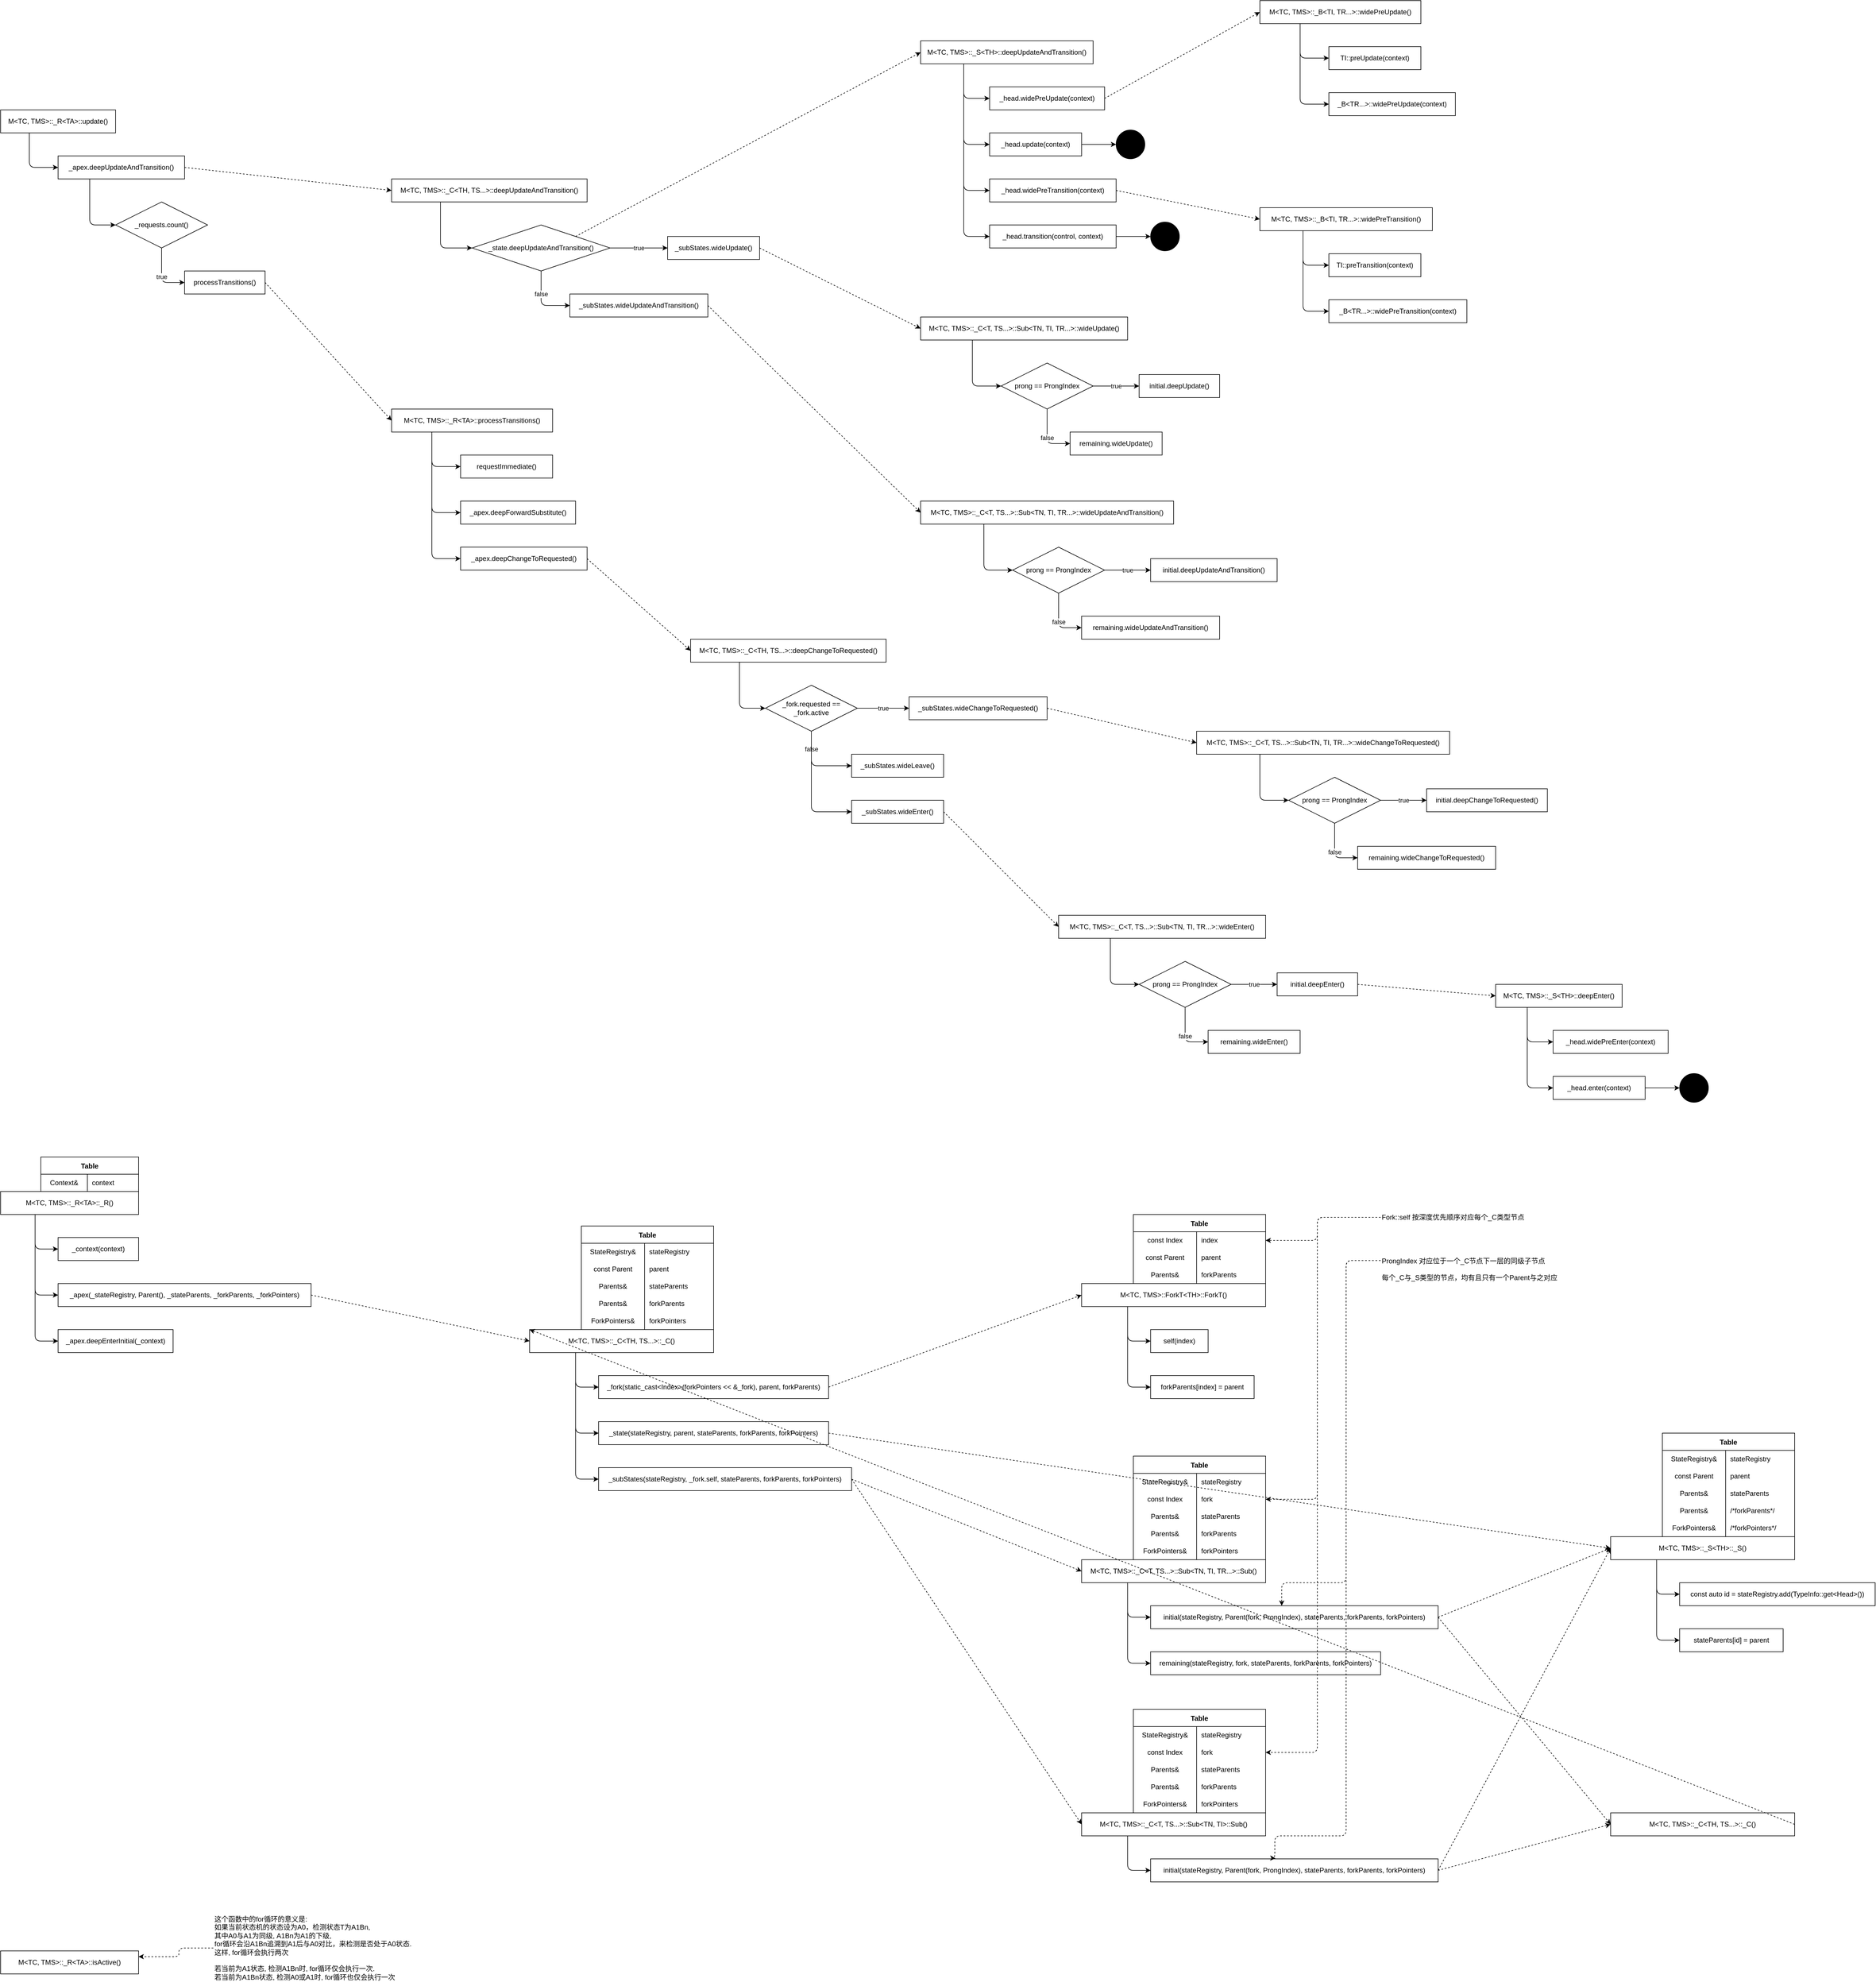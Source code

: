 <mxfile>
    <diagram id="JjKHXbfsi5SZyaeEA1-b" name="Page-1">
        <mxGraphModel dx="2333" dy="832" grid="1" gridSize="10" guides="1" tooltips="1" connect="1" arrows="1" fold="1" page="0" pageScale="1" pageWidth="827" pageHeight="1169" math="0" shadow="0">
            <root>
                <mxCell id="0"/>
                <mxCell id="1" parent="0"/>
                <mxCell id="61" style="edgeStyle=orthogonalEdgeStyle;html=1;exitX=0.25;exitY=1;exitDx=0;exitDy=0;entryX=0;entryY=0.5;entryDx=0;entryDy=0;" parent="1" source="2" target="60" edge="1">
                    <mxGeometry relative="1" as="geometry"/>
                </mxCell>
                <mxCell id="2" value="M&amp;lt;TC, TMS&amp;gt;::_R&amp;lt;TA&amp;gt;::update()" style="rounded=0;whiteSpace=wrap;html=1;" parent="1" vertex="1">
                    <mxGeometry x="-800" y="200" width="200" height="40" as="geometry"/>
                </mxCell>
                <mxCell id="7" style="edgeStyle=orthogonalEdgeStyle;html=1;exitX=0.25;exitY=1;exitDx=0;exitDy=0;entryX=0;entryY=0.5;entryDx=0;entryDy=0;" parent="1" source="3" target="6" edge="1">
                    <mxGeometry relative="1" as="geometry"/>
                </mxCell>
                <mxCell id="3" value="M&amp;lt;TC, TMS&amp;gt;::_C&amp;lt;TH, TS...&amp;gt;::deepUpdateAndTransition()" style="rounded=0;whiteSpace=wrap;html=1;" parent="1" vertex="1">
                    <mxGeometry x="-120" y="320" width="340" height="40" as="geometry"/>
                </mxCell>
                <mxCell id="9" style="html=1;entryX=0;entryY=0.5;entryDx=0;entryDy=0;exitX=1;exitY=0;exitDx=0;exitDy=0;dashed=1" parent="1" source="6" target="8" edge="1">
                    <mxGeometry relative="1" as="geometry"/>
                </mxCell>
                <mxCell id="35" value="false" style="edgeStyle=orthogonalEdgeStyle;html=1;exitX=0.5;exitY=1;exitDx=0;exitDy=0;entryX=0;entryY=0.5;entryDx=0;entryDy=0;" parent="1" source="6" target="34" edge="1">
                    <mxGeometry x="-0.273" relative="1" as="geometry">
                        <mxPoint as="offset"/>
                    </mxGeometry>
                </mxCell>
                <mxCell id="37" value="true" style="edgeStyle=orthogonalEdgeStyle;html=1;entryX=0;entryY=0.5;entryDx=0;entryDy=0;" parent="1" source="6" target="36" edge="1">
                    <mxGeometry relative="1" as="geometry"/>
                </mxCell>
                <mxCell id="6" value="_state.deepUpdateAndTransition()" style="rhombus;whiteSpace=wrap;html=1;" parent="1" vertex="1">
                    <mxGeometry x="20" y="400" width="240" height="80" as="geometry"/>
                </mxCell>
                <mxCell id="17" style="edgeStyle=orthogonalEdgeStyle;html=1;exitX=0.25;exitY=1;exitDx=0;exitDy=0;entryX=0;entryY=0.5;entryDx=0;entryDy=0;" parent="1" source="8" target="13" edge="1">
                    <mxGeometry relative="1" as="geometry"/>
                </mxCell>
                <mxCell id="18" style="edgeStyle=orthogonalEdgeStyle;html=1;exitX=0.25;exitY=1;exitDx=0;exitDy=0;entryX=0;entryY=0.5;entryDx=0;entryDy=0;" parent="1" source="8" target="14" edge="1">
                    <mxGeometry relative="1" as="geometry"/>
                </mxCell>
                <mxCell id="19" style="edgeStyle=orthogonalEdgeStyle;html=1;exitX=0.25;exitY=1;exitDx=0;exitDy=0;entryX=0;entryY=0.5;entryDx=0;entryDy=0;" parent="1" source="8" target="15" edge="1">
                    <mxGeometry relative="1" as="geometry"/>
                </mxCell>
                <mxCell id="20" style="edgeStyle=orthogonalEdgeStyle;html=1;exitX=0.25;exitY=1;exitDx=0;exitDy=0;entryX=0;entryY=0.5;entryDx=0;entryDy=0;" parent="1" source="8" target="16" edge="1">
                    <mxGeometry relative="1" as="geometry"/>
                </mxCell>
                <mxCell id="8" value="M&amp;lt;TC, TMS&amp;gt;::_S&amp;lt;TH&amp;gt;::deepUpdateAndTransition()" style="rounded=0;whiteSpace=wrap;html=1;" parent="1" vertex="1">
                    <mxGeometry x="800" y="80" width="300" height="40" as="geometry"/>
                </mxCell>
                <mxCell id="13" value="_head.widePreUpdate(context)" style="rounded=0;whiteSpace=wrap;html=1;" parent="1" vertex="1">
                    <mxGeometry x="920" y="160" width="200" height="40" as="geometry"/>
                </mxCell>
                <mxCell id="55" style="edgeStyle=orthogonalEdgeStyle;html=1;entryX=0;entryY=0.5;entryDx=0;entryDy=0;" parent="1" source="14" target="54" edge="1">
                    <mxGeometry relative="1" as="geometry"/>
                </mxCell>
                <mxCell id="14" value="_head.update(context)" style="rounded=0;whiteSpace=wrap;html=1;" parent="1" vertex="1">
                    <mxGeometry x="920" y="240" width="160" height="40" as="geometry"/>
                </mxCell>
                <mxCell id="15" value="_head.widePreTransition(context)" style="rounded=0;whiteSpace=wrap;html=1;" parent="1" vertex="1">
                    <mxGeometry x="920" y="320" width="220" height="40" as="geometry"/>
                </mxCell>
                <mxCell id="16" value="_head.transition(control, context)" style="rounded=0;whiteSpace=wrap;html=1;" parent="1" vertex="1">
                    <mxGeometry x="920" y="400" width="220" height="40" as="geometry"/>
                </mxCell>
                <mxCell id="25" style="edgeStyle=orthogonalEdgeStyle;html=1;exitX=0.25;exitY=1;exitDx=0;exitDy=0;entryX=0;entryY=0.5;entryDx=0;entryDy=0;" parent="1" source="21" target="23" edge="1">
                    <mxGeometry relative="1" as="geometry"/>
                </mxCell>
                <mxCell id="26" style="edgeStyle=orthogonalEdgeStyle;html=1;exitX=0.25;exitY=1;exitDx=0;exitDy=0;entryX=0;entryY=0.5;entryDx=0;entryDy=0;" parent="1" source="21" target="24" edge="1">
                    <mxGeometry relative="1" as="geometry"/>
                </mxCell>
                <mxCell id="21" value="M&amp;lt;TC, TMS&amp;gt;::_B&amp;lt;TI, TR...&amp;gt;::widePreUpdate()" style="rounded=0;whiteSpace=wrap;html=1;" parent="1" vertex="1">
                    <mxGeometry x="1390" y="10" width="280" height="40" as="geometry"/>
                </mxCell>
                <mxCell id="22" style="html=1;entryX=0;entryY=0.5;entryDx=0;entryDy=0;exitX=1;exitY=0.5;exitDx=0;exitDy=0;dashed=1" parent="1" source="13" target="21" edge="1">
                    <mxGeometry relative="1" as="geometry">
                        <mxPoint x="1180" y="100" as="sourcePoint"/>
                        <mxPoint x="1400" y="160" as="targetPoint"/>
                    </mxGeometry>
                </mxCell>
                <mxCell id="23" value="TI::preUpdate(context)" style="rounded=0;whiteSpace=wrap;html=1;" parent="1" vertex="1">
                    <mxGeometry x="1510" y="90" width="160" height="40" as="geometry"/>
                </mxCell>
                <mxCell id="24" value="_B&amp;lt;TR...&amp;gt;::widePreUpdate(context)" style="rounded=0;whiteSpace=wrap;html=1;" parent="1" vertex="1">
                    <mxGeometry x="1510" y="170" width="220" height="40" as="geometry"/>
                </mxCell>
                <mxCell id="27" style="edgeStyle=orthogonalEdgeStyle;html=1;exitX=0.25;exitY=1;exitDx=0;exitDy=0;entryX=0;entryY=0.5;entryDx=0;entryDy=0;" parent="1" source="29" target="30" edge="1">
                    <mxGeometry relative="1" as="geometry"/>
                </mxCell>
                <mxCell id="28" style="edgeStyle=orthogonalEdgeStyle;html=1;exitX=0.25;exitY=1;exitDx=0;exitDy=0;entryX=0;entryY=0.5;entryDx=0;entryDy=0;" parent="1" source="29" target="31" edge="1">
                    <mxGeometry relative="1" as="geometry"/>
                </mxCell>
                <mxCell id="29" value="M&amp;lt;TC, TMS&amp;gt;::_B&amp;lt;TI, TR...&amp;gt;::widePreTransition()" style="rounded=0;whiteSpace=wrap;html=1;" parent="1" vertex="1">
                    <mxGeometry x="1390" y="370" width="300" height="40" as="geometry"/>
                </mxCell>
                <mxCell id="30" value="TI::preTransition(context)" style="rounded=0;whiteSpace=wrap;html=1;" parent="1" vertex="1">
                    <mxGeometry x="1510" y="450" width="160" height="40" as="geometry"/>
                </mxCell>
                <mxCell id="31" value="_B&amp;lt;TR...&amp;gt;::widePreTransition(context)" style="rounded=0;whiteSpace=wrap;html=1;" parent="1" vertex="1">
                    <mxGeometry x="1510" y="530" width="240" height="40" as="geometry"/>
                </mxCell>
                <mxCell id="32" style="html=1;entryX=0;entryY=0.5;entryDx=0;entryDy=0;exitX=1;exitY=0.5;exitDx=0;exitDy=0;dashed=1" parent="1" source="15" target="29" edge="1">
                    <mxGeometry relative="1" as="geometry">
                        <mxPoint x="1120" y="280" as="sourcePoint"/>
                        <mxPoint x="1400" as="targetPoint"/>
                    </mxGeometry>
                </mxCell>
                <mxCell id="34" value="_subStates.wideUpdateAndTransition()" style="rounded=0;whiteSpace=wrap;html=1;" parent="1" vertex="1">
                    <mxGeometry x="190" y="520" width="240" height="40" as="geometry"/>
                </mxCell>
                <mxCell id="36" value="_subStates.wideUpdate()" style="rounded=0;whiteSpace=wrap;html=1;" parent="1" vertex="1">
                    <mxGeometry x="360" y="420" width="160" height="40" as="geometry"/>
                </mxCell>
                <mxCell id="53" style="edgeStyle=orthogonalEdgeStyle;html=1;exitX=0.25;exitY=1;exitDx=0;exitDy=0;entryX=0;entryY=0.5;entryDx=0;entryDy=0;" parent="1" source="38" target="50" edge="1">
                    <mxGeometry relative="1" as="geometry"/>
                </mxCell>
                <mxCell id="38" value="M&amp;lt;TC, TMS&amp;gt;::_C&amp;lt;T, TS...&amp;gt;::Sub&amp;lt;TN, TI, TR...&amp;gt;::wideUpdate()" style="rounded=0;whiteSpace=wrap;html=1;" parent="1" vertex="1">
                    <mxGeometry x="800" y="560" width="360" height="40" as="geometry"/>
                </mxCell>
                <mxCell id="39" style="html=1;entryX=0;entryY=0.5;entryDx=0;entryDy=0;exitX=1;exitY=0.5;exitDx=0;exitDy=0;dashed=1" parent="1" source="36" target="38" edge="1">
                    <mxGeometry relative="1" as="geometry">
                        <mxPoint x="210" y="430" as="sourcePoint"/>
                        <mxPoint x="810" y="110" as="targetPoint"/>
                    </mxGeometry>
                </mxCell>
                <mxCell id="43" style="edgeStyle=orthogonalEdgeStyle;html=1;exitX=0.25;exitY=1;exitDx=0;exitDy=0;entryX=0;entryY=0.5;entryDx=0;entryDy=0;" parent="1" source="40" target="42" edge="1">
                    <mxGeometry relative="1" as="geometry"/>
                </mxCell>
                <mxCell id="40" value="M&amp;lt;TC, TMS&amp;gt;::_C&amp;lt;T, TS...&amp;gt;::Sub&amp;lt;TN, TI, TR...&amp;gt;::wideUpdateAndTransition()" style="rounded=0;whiteSpace=wrap;html=1;" parent="1" vertex="1">
                    <mxGeometry x="800" y="880" width="440" height="40" as="geometry"/>
                </mxCell>
                <mxCell id="41" style="html=1;entryX=0;entryY=0.5;entryDx=0;entryDy=0;exitX=1;exitY=0.5;exitDx=0;exitDy=0;dashed=1" parent="1" source="34" target="40" edge="1">
                    <mxGeometry relative="1" as="geometry">
                        <mxPoint x="530" y="450" as="sourcePoint"/>
                        <mxPoint x="810" y="590" as="targetPoint"/>
                    </mxGeometry>
                </mxCell>
                <mxCell id="45" value="true" style="edgeStyle=orthogonalEdgeStyle;html=1;exitX=1;exitY=0.5;exitDx=0;exitDy=0;" parent="1" source="42" target="44" edge="1">
                    <mxGeometry relative="1" as="geometry"/>
                </mxCell>
                <mxCell id="47" value="false" style="edgeStyle=orthogonalEdgeStyle;html=1;exitX=0.5;exitY=1;exitDx=0;exitDy=0;entryX=0;entryY=0.5;entryDx=0;entryDy=0;" parent="1" source="42" target="46" edge="1">
                    <mxGeometry relative="1" as="geometry"/>
                </mxCell>
                <mxCell id="42" value="prong == ProngIndex" style="rhombus;whiteSpace=wrap;html=1;" parent="1" vertex="1">
                    <mxGeometry x="960" y="960" width="160" height="80" as="geometry"/>
                </mxCell>
                <mxCell id="44" value="initial.deepUpdateAndTransition()" style="rounded=0;whiteSpace=wrap;html=1;" parent="1" vertex="1">
                    <mxGeometry x="1200" y="980" width="220" height="40" as="geometry"/>
                </mxCell>
                <mxCell id="46" value="remaining.wideUpdateAndTransition()" style="rounded=0;whiteSpace=wrap;html=1;" parent="1" vertex="1">
                    <mxGeometry x="1080" y="1080" width="240" height="40" as="geometry"/>
                </mxCell>
                <mxCell id="48" value="true" style="edgeStyle=orthogonalEdgeStyle;html=1;exitX=1;exitY=0.5;exitDx=0;exitDy=0;" parent="1" source="50" target="51" edge="1">
                    <mxGeometry relative="1" as="geometry"/>
                </mxCell>
                <mxCell id="49" value="false" style="edgeStyle=orthogonalEdgeStyle;html=1;exitX=0.5;exitY=1;exitDx=0;exitDy=0;entryX=0;entryY=0.5;entryDx=0;entryDy=0;" parent="1" source="50" target="52" edge="1">
                    <mxGeometry relative="1" as="geometry"/>
                </mxCell>
                <mxCell id="50" value="prong == ProngIndex" style="rhombus;whiteSpace=wrap;html=1;" parent="1" vertex="1">
                    <mxGeometry x="940" y="640" width="160" height="80" as="geometry"/>
                </mxCell>
                <mxCell id="51" value="initial.deepUpdate()" style="rounded=0;whiteSpace=wrap;html=1;" parent="1" vertex="1">
                    <mxGeometry x="1180" y="660" width="140" height="40" as="geometry"/>
                </mxCell>
                <mxCell id="52" value="remaining.wideUpdate()" style="rounded=0;whiteSpace=wrap;html=1;" parent="1" vertex="1">
                    <mxGeometry x="1060" y="760" width="160" height="40" as="geometry"/>
                </mxCell>
                <mxCell id="54" value="" style="ellipse;whiteSpace=wrap;html=1;aspect=fixed;fillColor=#000000;" parent="1" vertex="1">
                    <mxGeometry x="1140" y="235" width="50" height="50" as="geometry"/>
                </mxCell>
                <mxCell id="56" style="edgeStyle=orthogonalEdgeStyle;html=1;entryX=0;entryY=0.5;entryDx=0;entryDy=0;" parent="1" source="16" target="57" edge="1">
                    <mxGeometry relative="1" as="geometry">
                        <mxPoint x="1140" y="420" as="sourcePoint"/>
                    </mxGeometry>
                </mxCell>
                <mxCell id="57" value="" style="ellipse;whiteSpace=wrap;html=1;aspect=fixed;fillColor=#000000;" parent="1" vertex="1">
                    <mxGeometry x="1200" y="395" width="50" height="50" as="geometry"/>
                </mxCell>
                <mxCell id="64" style="edgeStyle=orthogonalEdgeStyle;html=1;exitX=0.25;exitY=1;exitDx=0;exitDy=0;entryX=0;entryY=0.5;entryDx=0;entryDy=0;" parent="1" source="60" target="63" edge="1">
                    <mxGeometry relative="1" as="geometry"/>
                </mxCell>
                <mxCell id="60" value="_apex.deepUpdateAndTransition()" style="rounded=0;whiteSpace=wrap;html=1;" parent="1" vertex="1">
                    <mxGeometry x="-700" y="280" width="220" height="40" as="geometry"/>
                </mxCell>
                <mxCell id="62" style="html=1;entryX=0;entryY=0.5;entryDx=0;entryDy=0;exitX=1;exitY=0.5;exitDx=0;exitDy=0;dashed=1" parent="1" source="60" target="3" edge="1">
                    <mxGeometry relative="1" as="geometry">
                        <mxPoint x="-380" y="410" as="sourcePoint"/>
                        <mxPoint x="-100" y="550" as="targetPoint"/>
                    </mxGeometry>
                </mxCell>
                <mxCell id="66" value="true" style="edgeStyle=orthogonalEdgeStyle;html=1;entryX=0;entryY=0.5;entryDx=0;entryDy=0;exitX=0.5;exitY=1;exitDx=0;exitDy=0;" parent="1" source="63" target="65" edge="1">
                    <mxGeometry relative="1" as="geometry">
                        <mxPoint x="-490" y="460" as="sourcePoint"/>
                    </mxGeometry>
                </mxCell>
                <mxCell id="63" value="_requests.count()" style="rhombus;whiteSpace=wrap;html=1;" parent="1" vertex="1">
                    <mxGeometry x="-600" y="360" width="160" height="80" as="geometry"/>
                </mxCell>
                <mxCell id="65" value="processTransitions()" style="rounded=0;whiteSpace=wrap;html=1;" parent="1" vertex="1">
                    <mxGeometry x="-480" y="480" width="140" height="40" as="geometry"/>
                </mxCell>
                <mxCell id="70" style="edgeStyle=orthogonalEdgeStyle;html=1;exitX=0.25;exitY=1;exitDx=0;exitDy=0;entryX=0;entryY=0.5;entryDx=0;entryDy=0;" parent="1" source="67" target="69" edge="1">
                    <mxGeometry relative="1" as="geometry"/>
                </mxCell>
                <mxCell id="72" style="edgeStyle=orthogonalEdgeStyle;html=1;exitX=0.25;exitY=1;exitDx=0;exitDy=0;entryX=0;entryY=0.5;entryDx=0;entryDy=0;" parent="1" source="67" target="71" edge="1">
                    <mxGeometry relative="1" as="geometry"/>
                </mxCell>
                <mxCell id="74" style="edgeStyle=orthogonalEdgeStyle;html=1;exitX=0.25;exitY=1;exitDx=0;exitDy=0;entryX=0;entryY=0.5;entryDx=0;entryDy=0;" parent="1" source="67" target="73" edge="1">
                    <mxGeometry relative="1" as="geometry"/>
                </mxCell>
                <mxCell id="67" value="M&amp;lt;TC, TMS&amp;gt;::_R&amp;lt;TA&amp;gt;::processTransitions()" style="rounded=0;whiteSpace=wrap;html=1;" parent="1" vertex="1">
                    <mxGeometry x="-120" y="720" width="280" height="40" as="geometry"/>
                </mxCell>
                <mxCell id="68" style="html=1;entryX=0;entryY=0.5;entryDx=0;entryDy=0;exitX=1;exitY=0.5;exitDx=0;exitDy=0;dashed=1" parent="1" source="65" target="67" edge="1">
                    <mxGeometry relative="1" as="geometry">
                        <mxPoint x="-340" y="560" as="sourcePoint"/>
                        <mxPoint x="20" y="600" as="targetPoint"/>
                    </mxGeometry>
                </mxCell>
                <mxCell id="69" value="requestImmediate()" style="rounded=0;whiteSpace=wrap;html=1;" parent="1" vertex="1">
                    <mxGeometry y="800" width="160" height="40" as="geometry"/>
                </mxCell>
                <mxCell id="71" value="_apex.deepForwardSubstitute()" style="rounded=0;whiteSpace=wrap;html=1;" parent="1" vertex="1">
                    <mxGeometry y="880" width="200" height="40" as="geometry"/>
                </mxCell>
                <mxCell id="73" value="_apex.deepChangeToRequested()" style="rounded=0;whiteSpace=wrap;html=1;" parent="1" vertex="1">
                    <mxGeometry y="960" width="220" height="40" as="geometry"/>
                </mxCell>
                <mxCell id="89" style="edgeStyle=orthogonalEdgeStyle;html=1;exitX=0.25;exitY=1;exitDx=0;exitDy=0;entryX=0;entryY=0.5;entryDx=0;entryDy=0;" parent="1" source="75" target="88" edge="1">
                    <mxGeometry relative="1" as="geometry"/>
                </mxCell>
                <mxCell id="75" value="M&amp;lt;TC, TMS&amp;gt;::_C&amp;lt;TH, TS...&amp;gt;::deepChangeToRequested()" style="rounded=0;whiteSpace=wrap;html=1;" parent="1" vertex="1">
                    <mxGeometry x="400" y="1120" width="340" height="40" as="geometry"/>
                </mxCell>
                <mxCell id="76" style="html=1;entryX=0;entryY=0.5;entryDx=0;entryDy=0;exitX=1;exitY=0.5;exitDx=0;exitDy=0;dashed=1" parent="1" source="73" target="75" edge="1">
                    <mxGeometry relative="1" as="geometry">
                        <mxPoint x="440" y="550" as="sourcePoint"/>
                        <mxPoint x="810" y="910" as="targetPoint"/>
                    </mxGeometry>
                </mxCell>
                <mxCell id="77" value="_subStates.wideChangeToRequested()" style="rounded=0;whiteSpace=wrap;html=1;" parent="1" vertex="1">
                    <mxGeometry x="780" y="1220" width="240" height="40" as="geometry"/>
                </mxCell>
                <mxCell id="87" style="edgeStyle=orthogonalEdgeStyle;html=1;exitX=0.25;exitY=1;exitDx=0;exitDy=0;entryX=0;entryY=0.5;entryDx=0;entryDy=0;" parent="1" source="80" target="84" edge="1">
                    <mxGeometry relative="1" as="geometry"/>
                </mxCell>
                <mxCell id="80" value="M&amp;lt;TC, TMS&amp;gt;::_C&amp;lt;T, TS...&amp;gt;::Sub&amp;lt;TN, TI, TR...&amp;gt;::wideChangeToRequested()" style="rounded=0;whiteSpace=wrap;html=1;" parent="1" vertex="1">
                    <mxGeometry x="1280" y="1280" width="440" height="40" as="geometry"/>
                </mxCell>
                <mxCell id="81" style="html=1;exitX=1;exitY=0.5;exitDx=0;exitDy=0;dashed=1;entryX=0;entryY=0.5;entryDx=0;entryDy=0;" parent="1" source="77" target="80" edge="1">
                    <mxGeometry relative="1" as="geometry">
                        <mxPoint x="935" y="1100" as="sourcePoint"/>
                        <mxPoint x="1325" y="1580" as="targetPoint"/>
                    </mxGeometry>
                </mxCell>
                <mxCell id="82" value="true" style="edgeStyle=orthogonalEdgeStyle;html=1;exitX=1;exitY=0.5;exitDx=0;exitDy=0;" parent="1" source="84" target="85" edge="1">
                    <mxGeometry relative="1" as="geometry"/>
                </mxCell>
                <mxCell id="83" value="false" style="edgeStyle=orthogonalEdgeStyle;html=1;exitX=0.5;exitY=1;exitDx=0;exitDy=0;entryX=0;entryY=0.5;entryDx=0;entryDy=0;" parent="1" source="84" target="86" edge="1">
                    <mxGeometry relative="1" as="geometry"/>
                </mxCell>
                <mxCell id="84" value="prong == ProngIndex" style="rhombus;whiteSpace=wrap;html=1;" parent="1" vertex="1">
                    <mxGeometry x="1440" y="1360" width="160" height="80" as="geometry"/>
                </mxCell>
                <mxCell id="85" value="initial.deepChangeToRequested()" style="rounded=0;whiteSpace=wrap;html=1;" parent="1" vertex="1">
                    <mxGeometry x="1680" y="1380" width="210" height="40" as="geometry"/>
                </mxCell>
                <mxCell id="86" value="remaining.wideChangeToRequested()" style="rounded=0;whiteSpace=wrap;html=1;" parent="1" vertex="1">
                    <mxGeometry x="1560" y="1480" width="240" height="40" as="geometry"/>
                </mxCell>
                <mxCell id="90" value="true" style="edgeStyle=orthogonalEdgeStyle;html=1;" parent="1" source="88" target="77" edge="1">
                    <mxGeometry relative="1" as="geometry"/>
                </mxCell>
                <mxCell id="92" value="false" style="edgeStyle=orthogonalEdgeStyle;html=1;exitX=0.5;exitY=1;exitDx=0;exitDy=0;entryX=0;entryY=0.5;entryDx=0;entryDy=0;" parent="1" source="88" target="91" edge="1">
                    <mxGeometry x="-0.529" relative="1" as="geometry">
                        <mxPoint as="offset"/>
                    </mxGeometry>
                </mxCell>
                <mxCell id="94" style="edgeStyle=orthogonalEdgeStyle;html=1;exitX=0.5;exitY=1;exitDx=0;exitDy=0;entryX=0;entryY=0.5;entryDx=0;entryDy=0;" parent="1" source="88" target="93" edge="1">
                    <mxGeometry relative="1" as="geometry"/>
                </mxCell>
                <mxCell id="88" value="_fork.requested == _fork.active" style="rhombus;whiteSpace=wrap;html=1;" parent="1" vertex="1">
                    <mxGeometry x="530" y="1200" width="160" height="80" as="geometry"/>
                </mxCell>
                <mxCell id="91" value="_subStates.wideLeave()" style="rounded=0;whiteSpace=wrap;html=1;" parent="1" vertex="1">
                    <mxGeometry x="680" y="1320" width="160" height="40" as="geometry"/>
                </mxCell>
                <mxCell id="93" value="_subStates.wideEnter()" style="rounded=0;whiteSpace=wrap;html=1;" parent="1" vertex="1">
                    <mxGeometry x="680" y="1400" width="160" height="40" as="geometry"/>
                </mxCell>
                <mxCell id="102" style="edgeStyle=orthogonalEdgeStyle;html=1;exitX=0.25;exitY=1;exitDx=0;exitDy=0;entryX=0;entryY=0.5;entryDx=0;entryDy=0;" parent="1" source="95" target="99" edge="1">
                    <mxGeometry relative="1" as="geometry"/>
                </mxCell>
                <mxCell id="95" value="M&amp;lt;TC, TMS&amp;gt;::_C&amp;lt;T, TS...&amp;gt;::Sub&amp;lt;TN, TI, TR...&amp;gt;::wideEnter()" style="rounded=0;whiteSpace=wrap;html=1;" parent="1" vertex="1">
                    <mxGeometry x="1040" y="1600" width="360" height="40" as="geometry"/>
                </mxCell>
                <mxCell id="96" style="html=1;exitX=1;exitY=0.5;exitDx=0;exitDy=0;dashed=1;entryX=0;entryY=0.5;entryDx=0;entryDy=0;" parent="1" source="93" target="95" edge="1">
                    <mxGeometry relative="1" as="geometry">
                        <mxPoint x="1030" y="1250" as="sourcePoint"/>
                        <mxPoint x="1290" y="1310" as="targetPoint"/>
                    </mxGeometry>
                </mxCell>
                <mxCell id="97" value="true" style="edgeStyle=orthogonalEdgeStyle;html=1;exitX=1;exitY=0.5;exitDx=0;exitDy=0;" parent="1" source="99" target="100" edge="1">
                    <mxGeometry relative="1" as="geometry"/>
                </mxCell>
                <mxCell id="98" value="false" style="edgeStyle=orthogonalEdgeStyle;html=1;exitX=0.5;exitY=1;exitDx=0;exitDy=0;entryX=0;entryY=0.5;entryDx=0;entryDy=0;" parent="1" source="99" target="101" edge="1">
                    <mxGeometry relative="1" as="geometry"/>
                </mxCell>
                <mxCell id="99" value="prong == ProngIndex" style="rhombus;whiteSpace=wrap;html=1;" parent="1" vertex="1">
                    <mxGeometry x="1180" y="1680" width="160" height="80" as="geometry"/>
                </mxCell>
                <mxCell id="100" value="initial.deepEnter()" style="rounded=0;whiteSpace=wrap;html=1;" parent="1" vertex="1">
                    <mxGeometry x="1420" y="1700" width="140" height="40" as="geometry"/>
                </mxCell>
                <mxCell id="101" value="remaining.wideEnter()" style="rounded=0;whiteSpace=wrap;html=1;" parent="1" vertex="1">
                    <mxGeometry x="1300" y="1800" width="160" height="40" as="geometry"/>
                </mxCell>
                <mxCell id="109" style="edgeStyle=orthogonalEdgeStyle;html=1;exitX=0.25;exitY=1;exitDx=0;exitDy=0;entryX=0;entryY=0.5;entryDx=0;entryDy=0;" parent="1" source="103" target="105" edge="1">
                    <mxGeometry relative="1" as="geometry"/>
                </mxCell>
                <mxCell id="110" style="edgeStyle=orthogonalEdgeStyle;html=1;exitX=0.25;exitY=1;exitDx=0;exitDy=0;entryX=0;entryY=0.5;entryDx=0;entryDy=0;" parent="1" source="103" target="107" edge="1">
                    <mxGeometry relative="1" as="geometry"/>
                </mxCell>
                <mxCell id="103" value="M&amp;lt;TC, TMS&amp;gt;::_S&amp;lt;TH&amp;gt;::deepEnter()" style="rounded=0;whiteSpace=wrap;html=1;" parent="1" vertex="1">
                    <mxGeometry x="1800" y="1720" width="220" height="40" as="geometry"/>
                </mxCell>
                <mxCell id="104" style="html=1;exitX=1;exitY=0.5;exitDx=0;exitDy=0;dashed=1;entryX=0;entryY=0.5;entryDx=0;entryDy=0;" parent="1" source="100" target="103" edge="1">
                    <mxGeometry relative="1" as="geometry">
                        <mxPoint x="1560" y="1780" as="sourcePoint"/>
                        <mxPoint x="1820" y="1840" as="targetPoint"/>
                    </mxGeometry>
                </mxCell>
                <mxCell id="105" value="_head.widePreEnter(context)" style="rounded=0;whiteSpace=wrap;html=1;" parent="1" vertex="1">
                    <mxGeometry x="1900" y="1800" width="200" height="40" as="geometry"/>
                </mxCell>
                <mxCell id="106" style="edgeStyle=orthogonalEdgeStyle;html=1;entryX=0;entryY=0.5;entryDx=0;entryDy=0;" parent="1" source="107" target="108" edge="1">
                    <mxGeometry relative="1" as="geometry"/>
                </mxCell>
                <mxCell id="107" value="_head.enter(context)" style="rounded=0;whiteSpace=wrap;html=1;" parent="1" vertex="1">
                    <mxGeometry x="1900" y="1880" width="160" height="40" as="geometry"/>
                </mxCell>
                <mxCell id="108" value="" style="ellipse;whiteSpace=wrap;html=1;aspect=fixed;fillColor=#000000;" parent="1" vertex="1">
                    <mxGeometry x="2120" y="1875" width="50" height="50" as="geometry"/>
                </mxCell>
                <mxCell id="139" style="edgeStyle=orthogonalEdgeStyle;html=1;exitX=0.25;exitY=1;exitDx=0;exitDy=0;entryX=0;entryY=0.5;entryDx=0;entryDy=0;" edge="1" parent="1" source="111" target="138">
                    <mxGeometry relative="1" as="geometry"/>
                </mxCell>
                <mxCell id="144" style="edgeStyle=orthogonalEdgeStyle;html=1;exitX=0.25;exitY=1;exitDx=0;exitDy=0;entryX=0;entryY=0.5;entryDx=0;entryDy=0;" edge="1" parent="1" source="111" target="140">
                    <mxGeometry relative="1" as="geometry"/>
                </mxCell>
                <mxCell id="145" style="edgeStyle=orthogonalEdgeStyle;html=1;exitX=0.25;exitY=1;exitDx=0;exitDy=0;entryX=0;entryY=0.5;entryDx=0;entryDy=0;" edge="1" parent="1" source="111" target="143">
                    <mxGeometry relative="1" as="geometry"/>
                </mxCell>
                <mxCell id="111" value="M&amp;lt;TC, TMS&amp;gt;::_R&amp;lt;TA&amp;gt;::_R()" style="rounded=0;whiteSpace=wrap;html=1;" vertex="1" parent="1">
                    <mxGeometry x="-800" y="2080" width="240" height="40" as="geometry"/>
                </mxCell>
                <mxCell id="138" value="_context(context)" style="rounded=0;whiteSpace=wrap;html=1;" vertex="1" parent="1">
                    <mxGeometry x="-700" y="2160" width="140" height="40" as="geometry"/>
                </mxCell>
                <mxCell id="140" value="_apex(_stateRegistry, Parent(), _stateParents, _forkParents, _forkPointers)" style="rounded=0;whiteSpace=wrap;html=1;" vertex="1" parent="1">
                    <mxGeometry x="-700" y="2240" width="440" height="40" as="geometry"/>
                </mxCell>
                <mxCell id="143" value="_apex.deepEnterInitial(_context)" style="rounded=0;whiteSpace=wrap;html=1;" vertex="1" parent="1">
                    <mxGeometry x="-700" y="2320" width="200" height="40" as="geometry"/>
                </mxCell>
                <mxCell id="147" style="edgeStyle=orthogonalEdgeStyle;html=1;exitX=0.25;exitY=1;exitDx=0;exitDy=0;entryX=0;entryY=0.5;entryDx=0;entryDy=0;" edge="1" parent="1" source="150" target="167">
                    <mxGeometry relative="1" as="geometry"/>
                </mxCell>
                <mxCell id="148" style="edgeStyle=orthogonalEdgeStyle;html=1;exitX=0.25;exitY=1;exitDx=0;exitDy=0;entryX=0;entryY=0.5;entryDx=0;entryDy=0;" edge="1" parent="1" source="150" target="168">
                    <mxGeometry relative="1" as="geometry"/>
                </mxCell>
                <mxCell id="149" style="edgeStyle=orthogonalEdgeStyle;html=1;exitX=0.25;exitY=1;exitDx=0;exitDy=0;entryX=0;entryY=0.5;entryDx=0;entryDy=0;" edge="1" parent="1" source="150" target="169">
                    <mxGeometry relative="1" as="geometry"/>
                </mxCell>
                <mxCell id="150" value="M&amp;lt;TC, TMS&amp;gt;::_C&amp;lt;TH, TS...&amp;gt;::_C()" style="rounded=0;whiteSpace=wrap;html=1;" vertex="1" parent="1">
                    <mxGeometry x="120" y="2320" width="320" height="40" as="geometry"/>
                </mxCell>
                <mxCell id="151" value="Table" style="shape=table;startSize=30;container=1;collapsible=0;childLayout=tableLayout;fixedRows=1;rowLines=0;fontStyle=1;" vertex="1" parent="1">
                    <mxGeometry x="210" y="2140" width="230" height="180" as="geometry"/>
                </mxCell>
                <mxCell id="152" value="" style="shape=tableRow;horizontal=0;startSize=0;swimlaneHead=0;swimlaneBody=0;top=0;left=0;bottom=0;right=0;collapsible=0;dropTarget=0;fillColor=none;points=[[0,0.5],[1,0.5]];portConstraint=eastwest;" vertex="1" parent="151">
                    <mxGeometry y="30" width="230" height="30" as="geometry"/>
                </mxCell>
                <mxCell id="153" value="StateRegistry&amp;amp;" style="shape=partialRectangle;html=1;whiteSpace=wrap;connectable=0;fillColor=none;top=0;left=0;bottom=0;right=0;overflow=hidden;pointerEvents=1;" vertex="1" parent="152">
                    <mxGeometry width="110" height="30" as="geometry">
                        <mxRectangle width="110" height="30" as="alternateBounds"/>
                    </mxGeometry>
                </mxCell>
                <mxCell id="154" value="stateRegistry" style="shape=partialRectangle;html=1;whiteSpace=wrap;connectable=0;fillColor=none;top=0;left=0;bottom=0;right=0;align=left;spacingLeft=6;overflow=hidden;" vertex="1" parent="152">
                    <mxGeometry x="110" width="120" height="30" as="geometry">
                        <mxRectangle width="120" height="30" as="alternateBounds"/>
                    </mxGeometry>
                </mxCell>
                <mxCell id="155" value="" style="shape=tableRow;horizontal=0;startSize=0;swimlaneHead=0;swimlaneBody=0;top=0;left=0;bottom=0;right=0;collapsible=0;dropTarget=0;fillColor=none;points=[[0,0.5],[1,0.5]];portConstraint=eastwest;" vertex="1" parent="151">
                    <mxGeometry y="60" width="230" height="30" as="geometry"/>
                </mxCell>
                <mxCell id="156" value="const Parent" style="shape=partialRectangle;html=1;whiteSpace=wrap;connectable=0;fillColor=none;top=0;left=0;bottom=0;right=0;overflow=hidden;pointerEvents=1;" vertex="1" parent="155">
                    <mxGeometry width="110" height="30" as="geometry">
                        <mxRectangle width="110" height="30" as="alternateBounds"/>
                    </mxGeometry>
                </mxCell>
                <mxCell id="157" value="parent" style="shape=partialRectangle;html=1;whiteSpace=wrap;connectable=0;fillColor=none;top=0;left=0;bottom=0;right=0;align=left;spacingLeft=6;overflow=hidden;" vertex="1" parent="155">
                    <mxGeometry x="110" width="120" height="30" as="geometry">
                        <mxRectangle width="120" height="30" as="alternateBounds"/>
                    </mxGeometry>
                </mxCell>
                <mxCell id="158" value="" style="shape=tableRow;horizontal=0;startSize=0;swimlaneHead=0;swimlaneBody=0;top=0;left=0;bottom=0;right=0;collapsible=0;dropTarget=0;fillColor=none;points=[[0,0.5],[1,0.5]];portConstraint=eastwest;" vertex="1" parent="151">
                    <mxGeometry y="90" width="230" height="30" as="geometry"/>
                </mxCell>
                <mxCell id="159" value="Parents&amp;amp;" style="shape=partialRectangle;html=1;whiteSpace=wrap;connectable=0;fillColor=none;top=0;left=0;bottom=0;right=0;overflow=hidden;pointerEvents=1;" vertex="1" parent="158">
                    <mxGeometry width="110" height="30" as="geometry">
                        <mxRectangle width="110" height="30" as="alternateBounds"/>
                    </mxGeometry>
                </mxCell>
                <mxCell id="160" value="stateParents" style="shape=partialRectangle;html=1;whiteSpace=wrap;connectable=0;fillColor=none;top=0;left=0;bottom=0;right=0;align=left;spacingLeft=6;overflow=hidden;" vertex="1" parent="158">
                    <mxGeometry x="110" width="120" height="30" as="geometry">
                        <mxRectangle width="120" height="30" as="alternateBounds"/>
                    </mxGeometry>
                </mxCell>
                <mxCell id="161" value="" style="shape=tableRow;horizontal=0;startSize=0;swimlaneHead=0;swimlaneBody=0;top=0;left=0;bottom=0;right=0;collapsible=0;dropTarget=0;fillColor=none;points=[[0,0.5],[1,0.5]];portConstraint=eastwest;" vertex="1" parent="151">
                    <mxGeometry y="120" width="230" height="30" as="geometry"/>
                </mxCell>
                <mxCell id="162" value="Parents&amp;amp;" style="shape=partialRectangle;html=1;whiteSpace=wrap;connectable=0;fillColor=none;top=0;left=0;bottom=0;right=0;overflow=hidden;" vertex="1" parent="161">
                    <mxGeometry width="110" height="30" as="geometry">
                        <mxRectangle width="110" height="30" as="alternateBounds"/>
                    </mxGeometry>
                </mxCell>
                <mxCell id="163" value="forkParents" style="shape=partialRectangle;html=1;whiteSpace=wrap;connectable=0;fillColor=none;top=0;left=0;bottom=0;right=0;align=left;spacingLeft=6;overflow=hidden;" vertex="1" parent="161">
                    <mxGeometry x="110" width="120" height="30" as="geometry">
                        <mxRectangle width="120" height="30" as="alternateBounds"/>
                    </mxGeometry>
                </mxCell>
                <mxCell id="164" value="" style="shape=tableRow;horizontal=0;startSize=0;swimlaneHead=0;swimlaneBody=0;top=0;left=0;bottom=0;right=0;collapsible=0;dropTarget=0;fillColor=none;points=[[0,0.5],[1,0.5]];portConstraint=eastwest;" vertex="1" parent="151">
                    <mxGeometry y="150" width="230" height="30" as="geometry"/>
                </mxCell>
                <mxCell id="165" value="ForkPointers&amp;amp;" style="shape=partialRectangle;html=1;whiteSpace=wrap;connectable=0;fillColor=none;top=0;left=0;bottom=0;right=0;overflow=hidden;" vertex="1" parent="164">
                    <mxGeometry width="110" height="30" as="geometry">
                        <mxRectangle width="110" height="30" as="alternateBounds"/>
                    </mxGeometry>
                </mxCell>
                <mxCell id="166" value="forkPointers" style="shape=partialRectangle;html=1;whiteSpace=wrap;connectable=0;fillColor=none;top=0;left=0;bottom=0;right=0;align=left;spacingLeft=6;overflow=hidden;" vertex="1" parent="164">
                    <mxGeometry x="110" width="120" height="30" as="geometry">
                        <mxRectangle width="120" height="30" as="alternateBounds"/>
                    </mxGeometry>
                </mxCell>
                <mxCell id="167" value="_fork(static_cast&amp;lt;Index&amp;gt;(forkPointers &amp;lt;&amp;lt; &amp;amp;_fork), parent, forkParents)" style="rounded=0;whiteSpace=wrap;html=1;" vertex="1" parent="1">
                    <mxGeometry x="240" y="2400" width="400" height="40" as="geometry"/>
                </mxCell>
                <mxCell id="168" value="_state(stateRegistry, parent, stateParents, forkParents, forkPointers)" style="rounded=0;whiteSpace=wrap;html=1;" vertex="1" parent="1">
                    <mxGeometry x="240" y="2480" width="400" height="40" as="geometry"/>
                </mxCell>
                <mxCell id="169" value="_subStates(stateRegistry, _fork.self, stateParents, forkParents, forkPointers)" style="rounded=0;whiteSpace=wrap;html=1;" vertex="1" parent="1">
                    <mxGeometry x="240" y="2560" width="440" height="40" as="geometry"/>
                </mxCell>
                <mxCell id="170" value="Table" style="shape=table;startSize=30;container=1;collapsible=0;childLayout=tableLayout;fixedRows=1;rowLines=0;fontStyle=1;" vertex="1" parent="1">
                    <mxGeometry x="-730" y="2020" width="170" height="60" as="geometry"/>
                </mxCell>
                <mxCell id="171" value="" style="shape=tableRow;horizontal=0;startSize=0;swimlaneHead=0;swimlaneBody=0;top=0;left=0;bottom=0;right=0;collapsible=0;dropTarget=0;fillColor=none;points=[[0,0.5],[1,0.5]];portConstraint=eastwest;" vertex="1" parent="170">
                    <mxGeometry y="30" width="170" height="30" as="geometry"/>
                </mxCell>
                <mxCell id="172" value="Context&amp;amp;" style="shape=partialRectangle;html=1;whiteSpace=wrap;connectable=0;fillColor=none;top=0;left=0;bottom=0;right=0;overflow=hidden;pointerEvents=1;" vertex="1" parent="171">
                    <mxGeometry width="81" height="30" as="geometry">
                        <mxRectangle width="81" height="30" as="alternateBounds"/>
                    </mxGeometry>
                </mxCell>
                <mxCell id="173" value="context" style="shape=partialRectangle;html=1;whiteSpace=wrap;connectable=0;fillColor=none;top=0;left=0;bottom=0;right=0;align=left;spacingLeft=6;overflow=hidden;" vertex="1" parent="171">
                    <mxGeometry x="81" width="89" height="30" as="geometry">
                        <mxRectangle width="89" height="30" as="alternateBounds"/>
                    </mxGeometry>
                </mxCell>
                <mxCell id="186" style="html=1;entryX=0;entryY=0.5;entryDx=0;entryDy=0;exitX=1;exitY=0.5;exitDx=0;exitDy=0;dashed=1" edge="1" parent="1" source="140" target="150">
                    <mxGeometry relative="1" as="geometry">
                        <mxPoint x="-90" y="2280" as="sourcePoint"/>
                        <mxPoint x="90.0" y="2440" as="targetPoint"/>
                    </mxGeometry>
                </mxCell>
                <mxCell id="207" style="edgeStyle=orthogonalEdgeStyle;html=1;exitX=0.25;exitY=1;exitDx=0;exitDy=0;entryX=0;entryY=0.5;entryDx=0;entryDy=0;" edge="1" parent="1" source="187" target="205">
                    <mxGeometry relative="1" as="geometry"/>
                </mxCell>
                <mxCell id="208" style="edgeStyle=orthogonalEdgeStyle;html=1;exitX=0.25;exitY=1;exitDx=0;exitDy=0;entryX=0;entryY=0.5;entryDx=0;entryDy=0;" edge="1" parent="1" source="187" target="206">
                    <mxGeometry relative="1" as="geometry"/>
                </mxCell>
                <mxCell id="187" value="M&amp;lt;TC, TMS&amp;gt;::ForkT&amp;lt;TH&amp;gt;::ForkT()" style="rounded=0;whiteSpace=wrap;html=1;" vertex="1" parent="1">
                    <mxGeometry x="1080" y="2240" width="320" height="40" as="geometry"/>
                </mxCell>
                <mxCell id="188" value="Table" style="shape=table;startSize=30;container=1;collapsible=0;childLayout=tableLayout;fixedRows=1;rowLines=0;fontStyle=1;" vertex="1" parent="1">
                    <mxGeometry x="1170" y="2120" width="230" height="120" as="geometry"/>
                </mxCell>
                <mxCell id="189" value="" style="shape=tableRow;horizontal=0;startSize=0;swimlaneHead=0;swimlaneBody=0;top=0;left=0;bottom=0;right=0;collapsible=0;dropTarget=0;fillColor=none;points=[[0,0.5],[1,0.5]];portConstraint=eastwest;" vertex="1" parent="188">
                    <mxGeometry y="30" width="230" height="30" as="geometry"/>
                </mxCell>
                <mxCell id="190" value="const Index" style="shape=partialRectangle;html=1;whiteSpace=wrap;connectable=0;fillColor=none;top=0;left=0;bottom=0;right=0;overflow=hidden;pointerEvents=1;" vertex="1" parent="189">
                    <mxGeometry width="110" height="30" as="geometry">
                        <mxRectangle width="110" height="30" as="alternateBounds"/>
                    </mxGeometry>
                </mxCell>
                <mxCell id="191" value="index" style="shape=partialRectangle;html=1;whiteSpace=wrap;connectable=0;fillColor=none;top=0;left=0;bottom=0;right=0;align=left;spacingLeft=6;overflow=hidden;" vertex="1" parent="189">
                    <mxGeometry x="110" width="120" height="30" as="geometry">
                        <mxRectangle width="120" height="30" as="alternateBounds"/>
                    </mxGeometry>
                </mxCell>
                <mxCell id="192" value="" style="shape=tableRow;horizontal=0;startSize=0;swimlaneHead=0;swimlaneBody=0;top=0;left=0;bottom=0;right=0;collapsible=0;dropTarget=0;fillColor=none;points=[[0,0.5],[1,0.5]];portConstraint=eastwest;" vertex="1" parent="188">
                    <mxGeometry y="60" width="230" height="30" as="geometry"/>
                </mxCell>
                <mxCell id="193" value="const Parent" style="shape=partialRectangle;html=1;whiteSpace=wrap;connectable=0;fillColor=none;top=0;left=0;bottom=0;right=0;overflow=hidden;pointerEvents=1;" vertex="1" parent="192">
                    <mxGeometry width="110" height="30" as="geometry">
                        <mxRectangle width="110" height="30" as="alternateBounds"/>
                    </mxGeometry>
                </mxCell>
                <mxCell id="194" value="parent" style="shape=partialRectangle;html=1;whiteSpace=wrap;connectable=0;fillColor=none;top=0;left=0;bottom=0;right=0;align=left;spacingLeft=6;overflow=hidden;" vertex="1" parent="192">
                    <mxGeometry x="110" width="120" height="30" as="geometry">
                        <mxRectangle width="120" height="30" as="alternateBounds"/>
                    </mxGeometry>
                </mxCell>
                <mxCell id="195" value="" style="shape=tableRow;horizontal=0;startSize=0;swimlaneHead=0;swimlaneBody=0;top=0;left=0;bottom=0;right=0;collapsible=0;dropTarget=0;fillColor=none;points=[[0,0.5],[1,0.5]];portConstraint=eastwest;" vertex="1" parent="188">
                    <mxGeometry y="90" width="230" height="30" as="geometry"/>
                </mxCell>
                <mxCell id="196" value="Parents&amp;amp;" style="shape=partialRectangle;html=1;whiteSpace=wrap;connectable=0;fillColor=none;top=0;left=0;bottom=0;right=0;overflow=hidden;pointerEvents=1;" vertex="1" parent="195">
                    <mxGeometry width="110" height="30" as="geometry">
                        <mxRectangle width="110" height="30" as="alternateBounds"/>
                    </mxGeometry>
                </mxCell>
                <mxCell id="197" value="forkParents" style="shape=partialRectangle;html=1;whiteSpace=wrap;connectable=0;fillColor=none;top=0;left=0;bottom=0;right=0;align=left;spacingLeft=6;overflow=hidden;" vertex="1" parent="195">
                    <mxGeometry x="110" width="120" height="30" as="geometry">
                        <mxRectangle width="120" height="30" as="alternateBounds"/>
                    </mxGeometry>
                </mxCell>
                <mxCell id="204" style="html=1;entryX=0;entryY=0.5;entryDx=0;entryDy=0;exitX=1;exitY=0.5;exitDx=0;exitDy=0;dashed=1" edge="1" parent="1" source="167" target="187">
                    <mxGeometry relative="1" as="geometry">
                        <mxPoint x="700" y="2160" as="sourcePoint"/>
                        <mxPoint x="1080.0" y="2240" as="targetPoint"/>
                    </mxGeometry>
                </mxCell>
                <mxCell id="205" value="self(index)" style="rounded=0;whiteSpace=wrap;html=1;" vertex="1" parent="1">
                    <mxGeometry x="1200" y="2320" width="100" height="40" as="geometry"/>
                </mxCell>
                <mxCell id="206" value="forkParents[index] = parent" style="rounded=0;whiteSpace=wrap;html=1;" vertex="1" parent="1">
                    <mxGeometry x="1200" y="2400" width="180" height="40" as="geometry"/>
                </mxCell>
                <mxCell id="229" style="edgeStyle=orthogonalEdgeStyle;html=1;exitX=0.25;exitY=1;exitDx=0;exitDy=0;entryX=0;entryY=0.5;entryDx=0;entryDy=0;" edge="1" parent="1" source="209" target="227">
                    <mxGeometry relative="1" as="geometry"/>
                </mxCell>
                <mxCell id="230" style="edgeStyle=orthogonalEdgeStyle;html=1;exitX=0.25;exitY=1;exitDx=0;exitDy=0;entryX=0;entryY=0.5;entryDx=0;entryDy=0;" edge="1" parent="1" source="209" target="228">
                    <mxGeometry relative="1" as="geometry"/>
                </mxCell>
                <mxCell id="209" value="M&amp;lt;TC, TMS&amp;gt;::_S&amp;lt;TH&amp;gt;::_S()" style="rounded=0;whiteSpace=wrap;html=1;" vertex="1" parent="1">
                    <mxGeometry x="2000" y="2680" width="320" height="40" as="geometry"/>
                </mxCell>
                <mxCell id="210" value="Table" style="shape=table;startSize=30;container=1;collapsible=0;childLayout=tableLayout;fixedRows=1;rowLines=0;fontStyle=1;" vertex="1" parent="1">
                    <mxGeometry x="2090" y="2500" width="230" height="180" as="geometry"/>
                </mxCell>
                <mxCell id="211" value="" style="shape=tableRow;horizontal=0;startSize=0;swimlaneHead=0;swimlaneBody=0;top=0;left=0;bottom=0;right=0;collapsible=0;dropTarget=0;fillColor=none;points=[[0,0.5],[1,0.5]];portConstraint=eastwest;" vertex="1" parent="210">
                    <mxGeometry y="30" width="230" height="30" as="geometry"/>
                </mxCell>
                <mxCell id="212" value="StateRegistry&amp;amp;" style="shape=partialRectangle;html=1;whiteSpace=wrap;connectable=0;fillColor=none;top=0;left=0;bottom=0;right=0;overflow=hidden;pointerEvents=1;" vertex="1" parent="211">
                    <mxGeometry width="110" height="30" as="geometry">
                        <mxRectangle width="110" height="30" as="alternateBounds"/>
                    </mxGeometry>
                </mxCell>
                <mxCell id="213" value="stateRegistry" style="shape=partialRectangle;html=1;whiteSpace=wrap;connectable=0;fillColor=none;top=0;left=0;bottom=0;right=0;align=left;spacingLeft=6;overflow=hidden;" vertex="1" parent="211">
                    <mxGeometry x="110" width="120" height="30" as="geometry">
                        <mxRectangle width="120" height="30" as="alternateBounds"/>
                    </mxGeometry>
                </mxCell>
                <mxCell id="214" value="" style="shape=tableRow;horizontal=0;startSize=0;swimlaneHead=0;swimlaneBody=0;top=0;left=0;bottom=0;right=0;collapsible=0;dropTarget=0;fillColor=none;points=[[0,0.5],[1,0.5]];portConstraint=eastwest;" vertex="1" parent="210">
                    <mxGeometry y="60" width="230" height="30" as="geometry"/>
                </mxCell>
                <mxCell id="215" value="const Parent" style="shape=partialRectangle;html=1;whiteSpace=wrap;connectable=0;fillColor=none;top=0;left=0;bottom=0;right=0;overflow=hidden;pointerEvents=1;" vertex="1" parent="214">
                    <mxGeometry width="110" height="30" as="geometry">
                        <mxRectangle width="110" height="30" as="alternateBounds"/>
                    </mxGeometry>
                </mxCell>
                <mxCell id="216" value="parent" style="shape=partialRectangle;html=1;whiteSpace=wrap;connectable=0;fillColor=none;top=0;left=0;bottom=0;right=0;align=left;spacingLeft=6;overflow=hidden;" vertex="1" parent="214">
                    <mxGeometry x="110" width="120" height="30" as="geometry">
                        <mxRectangle width="120" height="30" as="alternateBounds"/>
                    </mxGeometry>
                </mxCell>
                <mxCell id="217" value="" style="shape=tableRow;horizontal=0;startSize=0;swimlaneHead=0;swimlaneBody=0;top=0;left=0;bottom=0;right=0;collapsible=0;dropTarget=0;fillColor=none;points=[[0,0.5],[1,0.5]];portConstraint=eastwest;" vertex="1" parent="210">
                    <mxGeometry y="90" width="230" height="30" as="geometry"/>
                </mxCell>
                <mxCell id="218" value="Parents&amp;amp;" style="shape=partialRectangle;html=1;whiteSpace=wrap;connectable=0;fillColor=none;top=0;left=0;bottom=0;right=0;overflow=hidden;pointerEvents=1;" vertex="1" parent="217">
                    <mxGeometry width="110" height="30" as="geometry">
                        <mxRectangle width="110" height="30" as="alternateBounds"/>
                    </mxGeometry>
                </mxCell>
                <mxCell id="219" value="stateParents" style="shape=partialRectangle;html=1;whiteSpace=wrap;connectable=0;fillColor=none;top=0;left=0;bottom=0;right=0;align=left;spacingLeft=6;overflow=hidden;" vertex="1" parent="217">
                    <mxGeometry x="110" width="120" height="30" as="geometry">
                        <mxRectangle width="120" height="30" as="alternateBounds"/>
                    </mxGeometry>
                </mxCell>
                <mxCell id="220" value="" style="shape=tableRow;horizontal=0;startSize=0;swimlaneHead=0;swimlaneBody=0;top=0;left=0;bottom=0;right=0;collapsible=0;dropTarget=0;fillColor=none;points=[[0,0.5],[1,0.5]];portConstraint=eastwest;" vertex="1" parent="210">
                    <mxGeometry y="120" width="230" height="30" as="geometry"/>
                </mxCell>
                <mxCell id="221" value="Parents&amp;amp;" style="shape=partialRectangle;html=1;whiteSpace=wrap;connectable=0;fillColor=none;top=0;left=0;bottom=0;right=0;overflow=hidden;" vertex="1" parent="220">
                    <mxGeometry width="110" height="30" as="geometry">
                        <mxRectangle width="110" height="30" as="alternateBounds"/>
                    </mxGeometry>
                </mxCell>
                <mxCell id="222" value="/*forkParents*/" style="shape=partialRectangle;html=1;whiteSpace=wrap;connectable=0;fillColor=none;top=0;left=0;bottom=0;right=0;align=left;spacingLeft=6;overflow=hidden;" vertex="1" parent="220">
                    <mxGeometry x="110" width="120" height="30" as="geometry">
                        <mxRectangle width="120" height="30" as="alternateBounds"/>
                    </mxGeometry>
                </mxCell>
                <mxCell id="223" value="" style="shape=tableRow;horizontal=0;startSize=0;swimlaneHead=0;swimlaneBody=0;top=0;left=0;bottom=0;right=0;collapsible=0;dropTarget=0;fillColor=none;points=[[0,0.5],[1,0.5]];portConstraint=eastwest;" vertex="1" parent="210">
                    <mxGeometry y="150" width="230" height="30" as="geometry"/>
                </mxCell>
                <mxCell id="224" value="ForkPointers&amp;amp;" style="shape=partialRectangle;html=1;whiteSpace=wrap;connectable=0;fillColor=none;top=0;left=0;bottom=0;right=0;overflow=hidden;" vertex="1" parent="223">
                    <mxGeometry width="110" height="30" as="geometry">
                        <mxRectangle width="110" height="30" as="alternateBounds"/>
                    </mxGeometry>
                </mxCell>
                <mxCell id="225" value="/*forkPointers*/" style="shape=partialRectangle;html=1;whiteSpace=wrap;connectable=0;fillColor=none;top=0;left=0;bottom=0;right=0;align=left;spacingLeft=6;overflow=hidden;" vertex="1" parent="223">
                    <mxGeometry x="110" width="120" height="30" as="geometry">
                        <mxRectangle width="120" height="30" as="alternateBounds"/>
                    </mxGeometry>
                </mxCell>
                <mxCell id="226" style="html=1;entryX=0;entryY=0.5;entryDx=0;entryDy=0;exitX=1;exitY=0.5;exitDx=0;exitDy=0;dashed=1" edge="1" parent="1" source="168" target="209">
                    <mxGeometry relative="1" as="geometry">
                        <mxPoint x="650.0" y="2430" as="sourcePoint"/>
                        <mxPoint x="1090.0" y="2270" as="targetPoint"/>
                    </mxGeometry>
                </mxCell>
                <mxCell id="227" value="const auto id = stateRegistry.add(TypeInfo::get&amp;lt;Head&amp;gt;())" style="rounded=0;whiteSpace=wrap;html=1;" vertex="1" parent="1">
                    <mxGeometry x="2120" y="2760" width="340" height="40" as="geometry"/>
                </mxCell>
                <mxCell id="228" value="stateParents[id] = parent" style="rounded=0;whiteSpace=wrap;html=1;" vertex="1" parent="1">
                    <mxGeometry x="2120" y="2840" width="180" height="40" as="geometry"/>
                </mxCell>
                <mxCell id="250" style="edgeStyle=orthogonalEdgeStyle;html=1;exitX=0.25;exitY=1;exitDx=0;exitDy=0;entryX=0;entryY=0.5;entryDx=0;entryDy=0;" edge="1" parent="1" source="231" target="249">
                    <mxGeometry relative="1" as="geometry"/>
                </mxCell>
                <mxCell id="252" style="edgeStyle=orthogonalEdgeStyle;html=1;exitX=0.25;exitY=1;exitDx=0;exitDy=0;entryX=0;entryY=0.5;entryDx=0;entryDy=0;" edge="1" parent="1" source="231" target="251">
                    <mxGeometry relative="1" as="geometry"/>
                </mxCell>
                <mxCell id="231" value="M&amp;lt;TC, TMS&amp;gt;::_C&amp;lt;T, TS...&amp;gt;::Sub&amp;lt;TN, TI, TR...&amp;gt;::Sub()" style="rounded=0;whiteSpace=wrap;html=1;" vertex="1" parent="1">
                    <mxGeometry x="1080" y="2720" width="320" height="40" as="geometry"/>
                </mxCell>
                <mxCell id="232" value="Table" style="shape=table;startSize=30;container=1;collapsible=0;childLayout=tableLayout;fixedRows=1;rowLines=0;fontStyle=1;" vertex="1" parent="1">
                    <mxGeometry x="1170" y="2540" width="230" height="180" as="geometry"/>
                </mxCell>
                <mxCell id="233" value="" style="shape=tableRow;horizontal=0;startSize=0;swimlaneHead=0;swimlaneBody=0;top=0;left=0;bottom=0;right=0;collapsible=0;dropTarget=0;fillColor=none;points=[[0,0.5],[1,0.5]];portConstraint=eastwest;" vertex="1" parent="232">
                    <mxGeometry y="30" width="230" height="30" as="geometry"/>
                </mxCell>
                <mxCell id="234" value="StateRegistry&amp;amp;" style="shape=partialRectangle;html=1;whiteSpace=wrap;connectable=0;fillColor=none;top=0;left=0;bottom=0;right=0;overflow=hidden;pointerEvents=1;" vertex="1" parent="233">
                    <mxGeometry width="110" height="30" as="geometry">
                        <mxRectangle width="110" height="30" as="alternateBounds"/>
                    </mxGeometry>
                </mxCell>
                <mxCell id="235" value="stateRegistry" style="shape=partialRectangle;html=1;whiteSpace=wrap;connectable=0;fillColor=none;top=0;left=0;bottom=0;right=0;align=left;spacingLeft=6;overflow=hidden;" vertex="1" parent="233">
                    <mxGeometry x="110" width="120" height="30" as="geometry">
                        <mxRectangle width="120" height="30" as="alternateBounds"/>
                    </mxGeometry>
                </mxCell>
                <mxCell id="236" value="" style="shape=tableRow;horizontal=0;startSize=0;swimlaneHead=0;swimlaneBody=0;top=0;left=0;bottom=0;right=0;collapsible=0;dropTarget=0;fillColor=none;points=[[0,0.5],[1,0.5]];portConstraint=eastwest;" vertex="1" parent="232">
                    <mxGeometry y="60" width="230" height="30" as="geometry"/>
                </mxCell>
                <mxCell id="237" value="const Index" style="shape=partialRectangle;html=1;whiteSpace=wrap;connectable=0;fillColor=none;top=0;left=0;bottom=0;right=0;overflow=hidden;pointerEvents=1;" vertex="1" parent="236">
                    <mxGeometry width="110" height="30" as="geometry">
                        <mxRectangle width="110" height="30" as="alternateBounds"/>
                    </mxGeometry>
                </mxCell>
                <mxCell id="238" value="fork" style="shape=partialRectangle;html=1;whiteSpace=wrap;connectable=0;fillColor=none;top=0;left=0;bottom=0;right=0;align=left;spacingLeft=6;overflow=hidden;" vertex="1" parent="236">
                    <mxGeometry x="110" width="120" height="30" as="geometry">
                        <mxRectangle width="120" height="30" as="alternateBounds"/>
                    </mxGeometry>
                </mxCell>
                <mxCell id="239" value="" style="shape=tableRow;horizontal=0;startSize=0;swimlaneHead=0;swimlaneBody=0;top=0;left=0;bottom=0;right=0;collapsible=0;dropTarget=0;fillColor=none;points=[[0,0.5],[1,0.5]];portConstraint=eastwest;" vertex="1" parent="232">
                    <mxGeometry y="90" width="230" height="30" as="geometry"/>
                </mxCell>
                <mxCell id="240" value="Parents&amp;amp;" style="shape=partialRectangle;html=1;whiteSpace=wrap;connectable=0;fillColor=none;top=0;left=0;bottom=0;right=0;overflow=hidden;pointerEvents=1;" vertex="1" parent="239">
                    <mxGeometry width="110" height="30" as="geometry">
                        <mxRectangle width="110" height="30" as="alternateBounds"/>
                    </mxGeometry>
                </mxCell>
                <mxCell id="241" value="stateParents" style="shape=partialRectangle;html=1;whiteSpace=wrap;connectable=0;fillColor=none;top=0;left=0;bottom=0;right=0;align=left;spacingLeft=6;overflow=hidden;" vertex="1" parent="239">
                    <mxGeometry x="110" width="120" height="30" as="geometry">
                        <mxRectangle width="120" height="30" as="alternateBounds"/>
                    </mxGeometry>
                </mxCell>
                <mxCell id="242" value="" style="shape=tableRow;horizontal=0;startSize=0;swimlaneHead=0;swimlaneBody=0;top=0;left=0;bottom=0;right=0;collapsible=0;dropTarget=0;fillColor=none;points=[[0,0.5],[1,0.5]];portConstraint=eastwest;" vertex="1" parent="232">
                    <mxGeometry y="120" width="230" height="30" as="geometry"/>
                </mxCell>
                <mxCell id="243" value="Parents&amp;amp;" style="shape=partialRectangle;html=1;whiteSpace=wrap;connectable=0;fillColor=none;top=0;left=0;bottom=0;right=0;overflow=hidden;" vertex="1" parent="242">
                    <mxGeometry width="110" height="30" as="geometry">
                        <mxRectangle width="110" height="30" as="alternateBounds"/>
                    </mxGeometry>
                </mxCell>
                <mxCell id="244" value="forkParents" style="shape=partialRectangle;html=1;whiteSpace=wrap;connectable=0;fillColor=none;top=0;left=0;bottom=0;right=0;align=left;spacingLeft=6;overflow=hidden;" vertex="1" parent="242">
                    <mxGeometry x="110" width="120" height="30" as="geometry">
                        <mxRectangle width="120" height="30" as="alternateBounds"/>
                    </mxGeometry>
                </mxCell>
                <mxCell id="245" value="" style="shape=tableRow;horizontal=0;startSize=0;swimlaneHead=0;swimlaneBody=0;top=0;left=0;bottom=0;right=0;collapsible=0;dropTarget=0;fillColor=none;points=[[0,0.5],[1,0.5]];portConstraint=eastwest;" vertex="1" parent="232">
                    <mxGeometry y="150" width="230" height="30" as="geometry"/>
                </mxCell>
                <mxCell id="246" value="ForkPointers&amp;amp;" style="shape=partialRectangle;html=1;whiteSpace=wrap;connectable=0;fillColor=none;top=0;left=0;bottom=0;right=0;overflow=hidden;" vertex="1" parent="245">
                    <mxGeometry width="110" height="30" as="geometry">
                        <mxRectangle width="110" height="30" as="alternateBounds"/>
                    </mxGeometry>
                </mxCell>
                <mxCell id="247" value="forkPointers" style="shape=partialRectangle;html=1;whiteSpace=wrap;connectable=0;fillColor=none;top=0;left=0;bottom=0;right=0;align=left;spacingLeft=6;overflow=hidden;" vertex="1" parent="245">
                    <mxGeometry x="110" width="120" height="30" as="geometry">
                        <mxRectangle width="120" height="30" as="alternateBounds"/>
                    </mxGeometry>
                </mxCell>
                <mxCell id="248" style="html=1;entryX=0;entryY=0.5;entryDx=0;entryDy=0;exitX=1;exitY=0.5;exitDx=0;exitDy=0;dashed=1" edge="1" parent="1" source="169" target="231">
                    <mxGeometry relative="1" as="geometry">
                        <mxPoint x="650.0" y="2510" as="sourcePoint"/>
                        <mxPoint x="1090.0" y="2710" as="targetPoint"/>
                    </mxGeometry>
                </mxCell>
                <mxCell id="249" value="initial(stateRegistry, Parent(fork, ProngIndex), stateParents, forkParents, forkPointers)" style="rounded=0;whiteSpace=wrap;html=1;" vertex="1" parent="1">
                    <mxGeometry x="1200" y="2800" width="500" height="40" as="geometry"/>
                </mxCell>
                <mxCell id="251" value="remaining(stateRegistry, fork, stateParents, forkParents, forkPointers)" style="rounded=0;whiteSpace=wrap;html=1;" vertex="1" parent="1">
                    <mxGeometry x="1200" y="2880" width="400" height="40" as="geometry"/>
                </mxCell>
                <mxCell id="253" style="edgeStyle=orthogonalEdgeStyle;html=1;exitX=0.25;exitY=1;exitDx=0;exitDy=0;entryX=0;entryY=0.5;entryDx=0;entryDy=0;" edge="1" parent="1" source="255" target="272">
                    <mxGeometry relative="1" as="geometry"/>
                </mxCell>
                <mxCell id="255" value="M&amp;lt;TC, TMS&amp;gt;::_C&amp;lt;T, TS...&amp;gt;::Sub&amp;lt;TN, TI&amp;gt;::Sub()" style="rounded=0;whiteSpace=wrap;html=1;" vertex="1" parent="1">
                    <mxGeometry x="1080" y="3160" width="320" height="40" as="geometry"/>
                </mxCell>
                <mxCell id="256" value="Table" style="shape=table;startSize=30;container=1;collapsible=0;childLayout=tableLayout;fixedRows=1;rowLines=0;fontStyle=1;" vertex="1" parent="1">
                    <mxGeometry x="1170" y="2980" width="230" height="180" as="geometry"/>
                </mxCell>
                <mxCell id="257" value="" style="shape=tableRow;horizontal=0;startSize=0;swimlaneHead=0;swimlaneBody=0;top=0;left=0;bottom=0;right=0;collapsible=0;dropTarget=0;fillColor=none;points=[[0,0.5],[1,0.5]];portConstraint=eastwest;" vertex="1" parent="256">
                    <mxGeometry y="30" width="230" height="30" as="geometry"/>
                </mxCell>
                <mxCell id="258" value="StateRegistry&amp;amp;" style="shape=partialRectangle;html=1;whiteSpace=wrap;connectable=0;fillColor=none;top=0;left=0;bottom=0;right=0;overflow=hidden;pointerEvents=1;" vertex="1" parent="257">
                    <mxGeometry width="110" height="30" as="geometry">
                        <mxRectangle width="110" height="30" as="alternateBounds"/>
                    </mxGeometry>
                </mxCell>
                <mxCell id="259" value="stateRegistry" style="shape=partialRectangle;html=1;whiteSpace=wrap;connectable=0;fillColor=none;top=0;left=0;bottom=0;right=0;align=left;spacingLeft=6;overflow=hidden;" vertex="1" parent="257">
                    <mxGeometry x="110" width="120" height="30" as="geometry">
                        <mxRectangle width="120" height="30" as="alternateBounds"/>
                    </mxGeometry>
                </mxCell>
                <mxCell id="260" value="" style="shape=tableRow;horizontal=0;startSize=0;swimlaneHead=0;swimlaneBody=0;top=0;left=0;bottom=0;right=0;collapsible=0;dropTarget=0;fillColor=none;points=[[0,0.5],[1,0.5]];portConstraint=eastwest;" vertex="1" parent="256">
                    <mxGeometry y="60" width="230" height="30" as="geometry"/>
                </mxCell>
                <mxCell id="261" value="const Index" style="shape=partialRectangle;html=1;whiteSpace=wrap;connectable=0;fillColor=none;top=0;left=0;bottom=0;right=0;overflow=hidden;pointerEvents=1;" vertex="1" parent="260">
                    <mxGeometry width="110" height="30" as="geometry">
                        <mxRectangle width="110" height="30" as="alternateBounds"/>
                    </mxGeometry>
                </mxCell>
                <mxCell id="262" value="fork" style="shape=partialRectangle;html=1;whiteSpace=wrap;connectable=0;fillColor=none;top=0;left=0;bottom=0;right=0;align=left;spacingLeft=6;overflow=hidden;" vertex="1" parent="260">
                    <mxGeometry x="110" width="120" height="30" as="geometry">
                        <mxRectangle width="120" height="30" as="alternateBounds"/>
                    </mxGeometry>
                </mxCell>
                <mxCell id="263" value="" style="shape=tableRow;horizontal=0;startSize=0;swimlaneHead=0;swimlaneBody=0;top=0;left=0;bottom=0;right=0;collapsible=0;dropTarget=0;fillColor=none;points=[[0,0.5],[1,0.5]];portConstraint=eastwest;" vertex="1" parent="256">
                    <mxGeometry y="90" width="230" height="30" as="geometry"/>
                </mxCell>
                <mxCell id="264" value="Parents&amp;amp;" style="shape=partialRectangle;html=1;whiteSpace=wrap;connectable=0;fillColor=none;top=0;left=0;bottom=0;right=0;overflow=hidden;pointerEvents=1;" vertex="1" parent="263">
                    <mxGeometry width="110" height="30" as="geometry">
                        <mxRectangle width="110" height="30" as="alternateBounds"/>
                    </mxGeometry>
                </mxCell>
                <mxCell id="265" value="stateParents" style="shape=partialRectangle;html=1;whiteSpace=wrap;connectable=0;fillColor=none;top=0;left=0;bottom=0;right=0;align=left;spacingLeft=6;overflow=hidden;" vertex="1" parent="263">
                    <mxGeometry x="110" width="120" height="30" as="geometry">
                        <mxRectangle width="120" height="30" as="alternateBounds"/>
                    </mxGeometry>
                </mxCell>
                <mxCell id="266" value="" style="shape=tableRow;horizontal=0;startSize=0;swimlaneHead=0;swimlaneBody=0;top=0;left=0;bottom=0;right=0;collapsible=0;dropTarget=0;fillColor=none;points=[[0,0.5],[1,0.5]];portConstraint=eastwest;" vertex="1" parent="256">
                    <mxGeometry y="120" width="230" height="30" as="geometry"/>
                </mxCell>
                <mxCell id="267" value="Parents&amp;amp;" style="shape=partialRectangle;html=1;whiteSpace=wrap;connectable=0;fillColor=none;top=0;left=0;bottom=0;right=0;overflow=hidden;" vertex="1" parent="266">
                    <mxGeometry width="110" height="30" as="geometry">
                        <mxRectangle width="110" height="30" as="alternateBounds"/>
                    </mxGeometry>
                </mxCell>
                <mxCell id="268" value="forkParents" style="shape=partialRectangle;html=1;whiteSpace=wrap;connectable=0;fillColor=none;top=0;left=0;bottom=0;right=0;align=left;spacingLeft=6;overflow=hidden;" vertex="1" parent="266">
                    <mxGeometry x="110" width="120" height="30" as="geometry">
                        <mxRectangle width="120" height="30" as="alternateBounds"/>
                    </mxGeometry>
                </mxCell>
                <mxCell id="269" value="" style="shape=tableRow;horizontal=0;startSize=0;swimlaneHead=0;swimlaneBody=0;top=0;left=0;bottom=0;right=0;collapsible=0;dropTarget=0;fillColor=none;points=[[0,0.5],[1,0.5]];portConstraint=eastwest;" vertex="1" parent="256">
                    <mxGeometry y="150" width="230" height="30" as="geometry"/>
                </mxCell>
                <mxCell id="270" value="ForkPointers&amp;amp;" style="shape=partialRectangle;html=1;whiteSpace=wrap;connectable=0;fillColor=none;top=0;left=0;bottom=0;right=0;overflow=hidden;" vertex="1" parent="269">
                    <mxGeometry width="110" height="30" as="geometry">
                        <mxRectangle width="110" height="30" as="alternateBounds"/>
                    </mxGeometry>
                </mxCell>
                <mxCell id="271" value="forkPointers" style="shape=partialRectangle;html=1;whiteSpace=wrap;connectable=0;fillColor=none;top=0;left=0;bottom=0;right=0;align=left;spacingLeft=6;overflow=hidden;" vertex="1" parent="269">
                    <mxGeometry x="110" width="120" height="30" as="geometry">
                        <mxRectangle width="120" height="30" as="alternateBounds"/>
                    </mxGeometry>
                </mxCell>
                <mxCell id="272" value="initial(stateRegistry, Parent(fork, ProngIndex), stateParents, forkParents, forkPointers)" style="rounded=0;whiteSpace=wrap;html=1;" vertex="1" parent="1">
                    <mxGeometry x="1200" y="3240" width="500" height="40" as="geometry"/>
                </mxCell>
                <mxCell id="274" style="html=1;exitX=1;exitY=0.5;exitDx=0;exitDy=0;dashed=1;entryX=0;entryY=0.5;entryDx=0;entryDy=0;" edge="1" parent="1" source="169" target="255">
                    <mxGeometry relative="1" as="geometry">
                        <mxPoint x="690.0" y="2590" as="sourcePoint"/>
                        <mxPoint x="1030" y="3240" as="targetPoint"/>
                    </mxGeometry>
                </mxCell>
                <mxCell id="275" style="html=1;entryX=0;entryY=0.5;entryDx=0;entryDy=0;dashed=1;exitX=1;exitY=0.5;exitDx=0;exitDy=0;" edge="1" parent="1" source="249" target="209">
                    <mxGeometry relative="1" as="geometry">
                        <mxPoint x="1900" y="3060" as="sourcePoint"/>
                        <mxPoint x="2260" y="3180" as="targetPoint"/>
                    </mxGeometry>
                </mxCell>
                <mxCell id="276" style="html=1;entryX=0;entryY=0.5;entryDx=0;entryDy=0;exitX=1;exitY=0.5;exitDx=0;exitDy=0;dashed=1" edge="1" parent="1" source="272" target="209">
                    <mxGeometry relative="1" as="geometry">
                        <mxPoint x="1900" y="3100" as="sourcePoint"/>
                        <mxPoint x="2300" y="3260" as="targetPoint"/>
                    </mxGeometry>
                </mxCell>
                <mxCell id="282" style="edgeStyle=orthogonalEdgeStyle;html=1;entryX=1;entryY=0.5;entryDx=0;entryDy=0;dashed=1" edge="1" parent="1" source="277" target="189">
                    <mxGeometry relative="1" as="geometry">
                        <Array as="points">
                            <mxPoint x="1490" y="2125"/>
                            <mxPoint x="1490" y="2165"/>
                        </Array>
                    </mxGeometry>
                </mxCell>
                <mxCell id="283" style="edgeStyle=orthogonalEdgeStyle;html=1;dashed=1" edge="1" parent="1" source="277" target="236">
                    <mxGeometry relative="1" as="geometry">
                        <Array as="points">
                            <mxPoint x="1490" y="2125"/>
                            <mxPoint x="1490" y="2615"/>
                        </Array>
                    </mxGeometry>
                </mxCell>
                <mxCell id="284" style="edgeStyle=orthogonalEdgeStyle;html=1;dashed=1" edge="1" parent="1" source="277" target="260">
                    <mxGeometry relative="1" as="geometry">
                        <Array as="points">
                            <mxPoint x="1490" y="2125"/>
                            <mxPoint x="1490" y="3055"/>
                        </Array>
                    </mxGeometry>
                </mxCell>
                <mxCell id="277" value="Fork::self 按深度优先顺序对应每个_C类型节点" style="text;html=1;align=center;verticalAlign=middle;resizable=0;points=[];autosize=1;strokeColor=none;fillColor=none;align=left" vertex="1" parent="1">
                    <mxGeometry x="1600" y="2110" width="270" height="30" as="geometry"/>
                </mxCell>
                <mxCell id="278" value="M&amp;lt;TC, TMS&amp;gt;::_C&amp;lt;TH, TS...&amp;gt;::_C()" style="rounded=0;whiteSpace=wrap;html=1;" vertex="1" parent="1">
                    <mxGeometry x="2000" y="3160" width="320" height="40" as="geometry"/>
                </mxCell>
                <mxCell id="279" style="html=1;entryX=0;entryY=0.5;entryDx=0;entryDy=0;exitX=1;exitY=0.5;exitDx=0;exitDy=0;dashed=1" edge="1" parent="1" source="272" target="278">
                    <mxGeometry relative="1" as="geometry">
                        <mxPoint x="1820" y="3440" as="sourcePoint"/>
                        <mxPoint x="2120" y="2880" as="targetPoint"/>
                    </mxGeometry>
                </mxCell>
                <mxCell id="280" style="html=1;dashed=1;exitX=1;exitY=0.5;exitDx=0;exitDy=0;entryX=0;entryY=0.5;entryDx=0;entryDy=0;" edge="1" parent="1" source="249" target="278">
                    <mxGeometry relative="1" as="geometry">
                        <mxPoint x="1710" y="2830" as="sourcePoint"/>
                        <mxPoint x="1960" y="3170" as="targetPoint"/>
                    </mxGeometry>
                </mxCell>
                <mxCell id="281" style="html=1;dashed=1;exitX=1;exitY=0.5;exitDx=0;exitDy=0;entryX=0;entryY=0;entryDx=0;entryDy=0;" edge="1" parent="1" source="278" target="150">
                    <mxGeometry relative="1" as="geometry">
                        <mxPoint x="1710" y="2830" as="sourcePoint"/>
                        <mxPoint x="1080" y="2620" as="targetPoint"/>
                    </mxGeometry>
                </mxCell>
                <mxCell id="285" value="&lt;span style=&quot;text-align: center;&quot;&gt;ProngIndex 对应位于一个_C节点下一层的同级子节点&lt;br&gt;&lt;br&gt;每个_C与_S类型的节点，均有且只有一个Parent与之对应&lt;br&gt;&lt;/span&gt;" style="text;html=1;align=center;verticalAlign=middle;resizable=0;points=[];autosize=1;strokeColor=none;fillColor=none;align=left" vertex="1" parent="1">
                    <mxGeometry x="1600" y="2185" width="330" height="60" as="geometry"/>
                </mxCell>
                <mxCell id="286" style="edgeStyle=orthogonalEdgeStyle;html=1;dashed=1;entryX=0.434;entryY=-0.024;entryDx=0;entryDy=0;entryPerimeter=0;" edge="1" parent="1" source="285" target="272">
                    <mxGeometry relative="1" as="geometry">
                        <mxPoint x="1590" y="2320" as="sourcePoint"/>
                        <mxPoint x="1520" y="3170" as="targetPoint"/>
                        <Array as="points">
                            <mxPoint x="1540" y="2200"/>
                            <mxPoint x="1540" y="3200"/>
                            <mxPoint x="1416" y="3200"/>
                            <mxPoint x="1416" y="3239"/>
                        </Array>
                    </mxGeometry>
                </mxCell>
                <mxCell id="287" style="edgeStyle=orthogonalEdgeStyle;html=1;dashed=1;" edge="1" parent="1" source="285" target="249">
                    <mxGeometry relative="1" as="geometry">
                        <mxPoint x="1590" y="2220" as="sourcePoint"/>
                        <mxPoint x="1450" y="2680" as="targetPoint"/>
                        <Array as="points">
                            <mxPoint x="1540" y="2200"/>
                            <mxPoint x="1540" y="2760"/>
                            <mxPoint x="1428" y="2760"/>
                        </Array>
                    </mxGeometry>
                </mxCell>
                <mxCell id="289" value="M&amp;lt;TC, TMS&amp;gt;::_R&amp;lt;TA&amp;gt;::isActive()" style="rounded=0;whiteSpace=wrap;html=1;" vertex="1" parent="1">
                    <mxGeometry x="-800" y="3400" width="240" height="40" as="geometry"/>
                </mxCell>
                <mxCell id="290" style="edgeStyle=orthogonalEdgeStyle;html=1;entryX=1;entryY=0.25;entryDx=0;entryDy=0;dashed=1" edge="1" source="291" parent="1" target="289">
                    <mxGeometry relative="1" as="geometry">
                        <mxPoint x="-580" y="3465" as="targetPoint"/>
                        <Array as="points">
                            <mxPoint x="-490" y="3395"/>
                            <mxPoint x="-490" y="3410"/>
                        </Array>
                    </mxGeometry>
                </mxCell>
                <mxCell id="291" value="这个函数中的for循环的意义是:&lt;br&gt;如果当前状态机的状态设为A0，检测状态T为A1Bn,&lt;br&gt;其中A0与A1为同级, A1Bn为A1的下级,&lt;br&gt;for循环会沿A1Bn追溯到A1后与A0对比，来检测是否处于A0状态.&lt;br&gt;这样, for循环会执行两次&lt;br&gt;&lt;br&gt;若当前为A1状态, 检测A1Bn时, for循环仅会执行一次.&lt;br&gt;若当前为A1Bn状态, 检测A0或A1时, for循环也仅会执行一次" style="text;html=1;align=center;verticalAlign=middle;resizable=0;points=[];autosize=1;strokeColor=none;fillColor=none;align=left" vertex="1" parent="1">
                    <mxGeometry x="-430" y="3330" width="370" height="130" as="geometry"/>
                </mxCell>
            </root>
        </mxGraphModel>
    </diagram>
</mxfile>